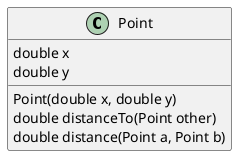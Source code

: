@startuml

class Point {
double x
double y
Point(double x, double y)
double distanceTo(Point other)
double distance(Point a, Point b)
}

@enduml